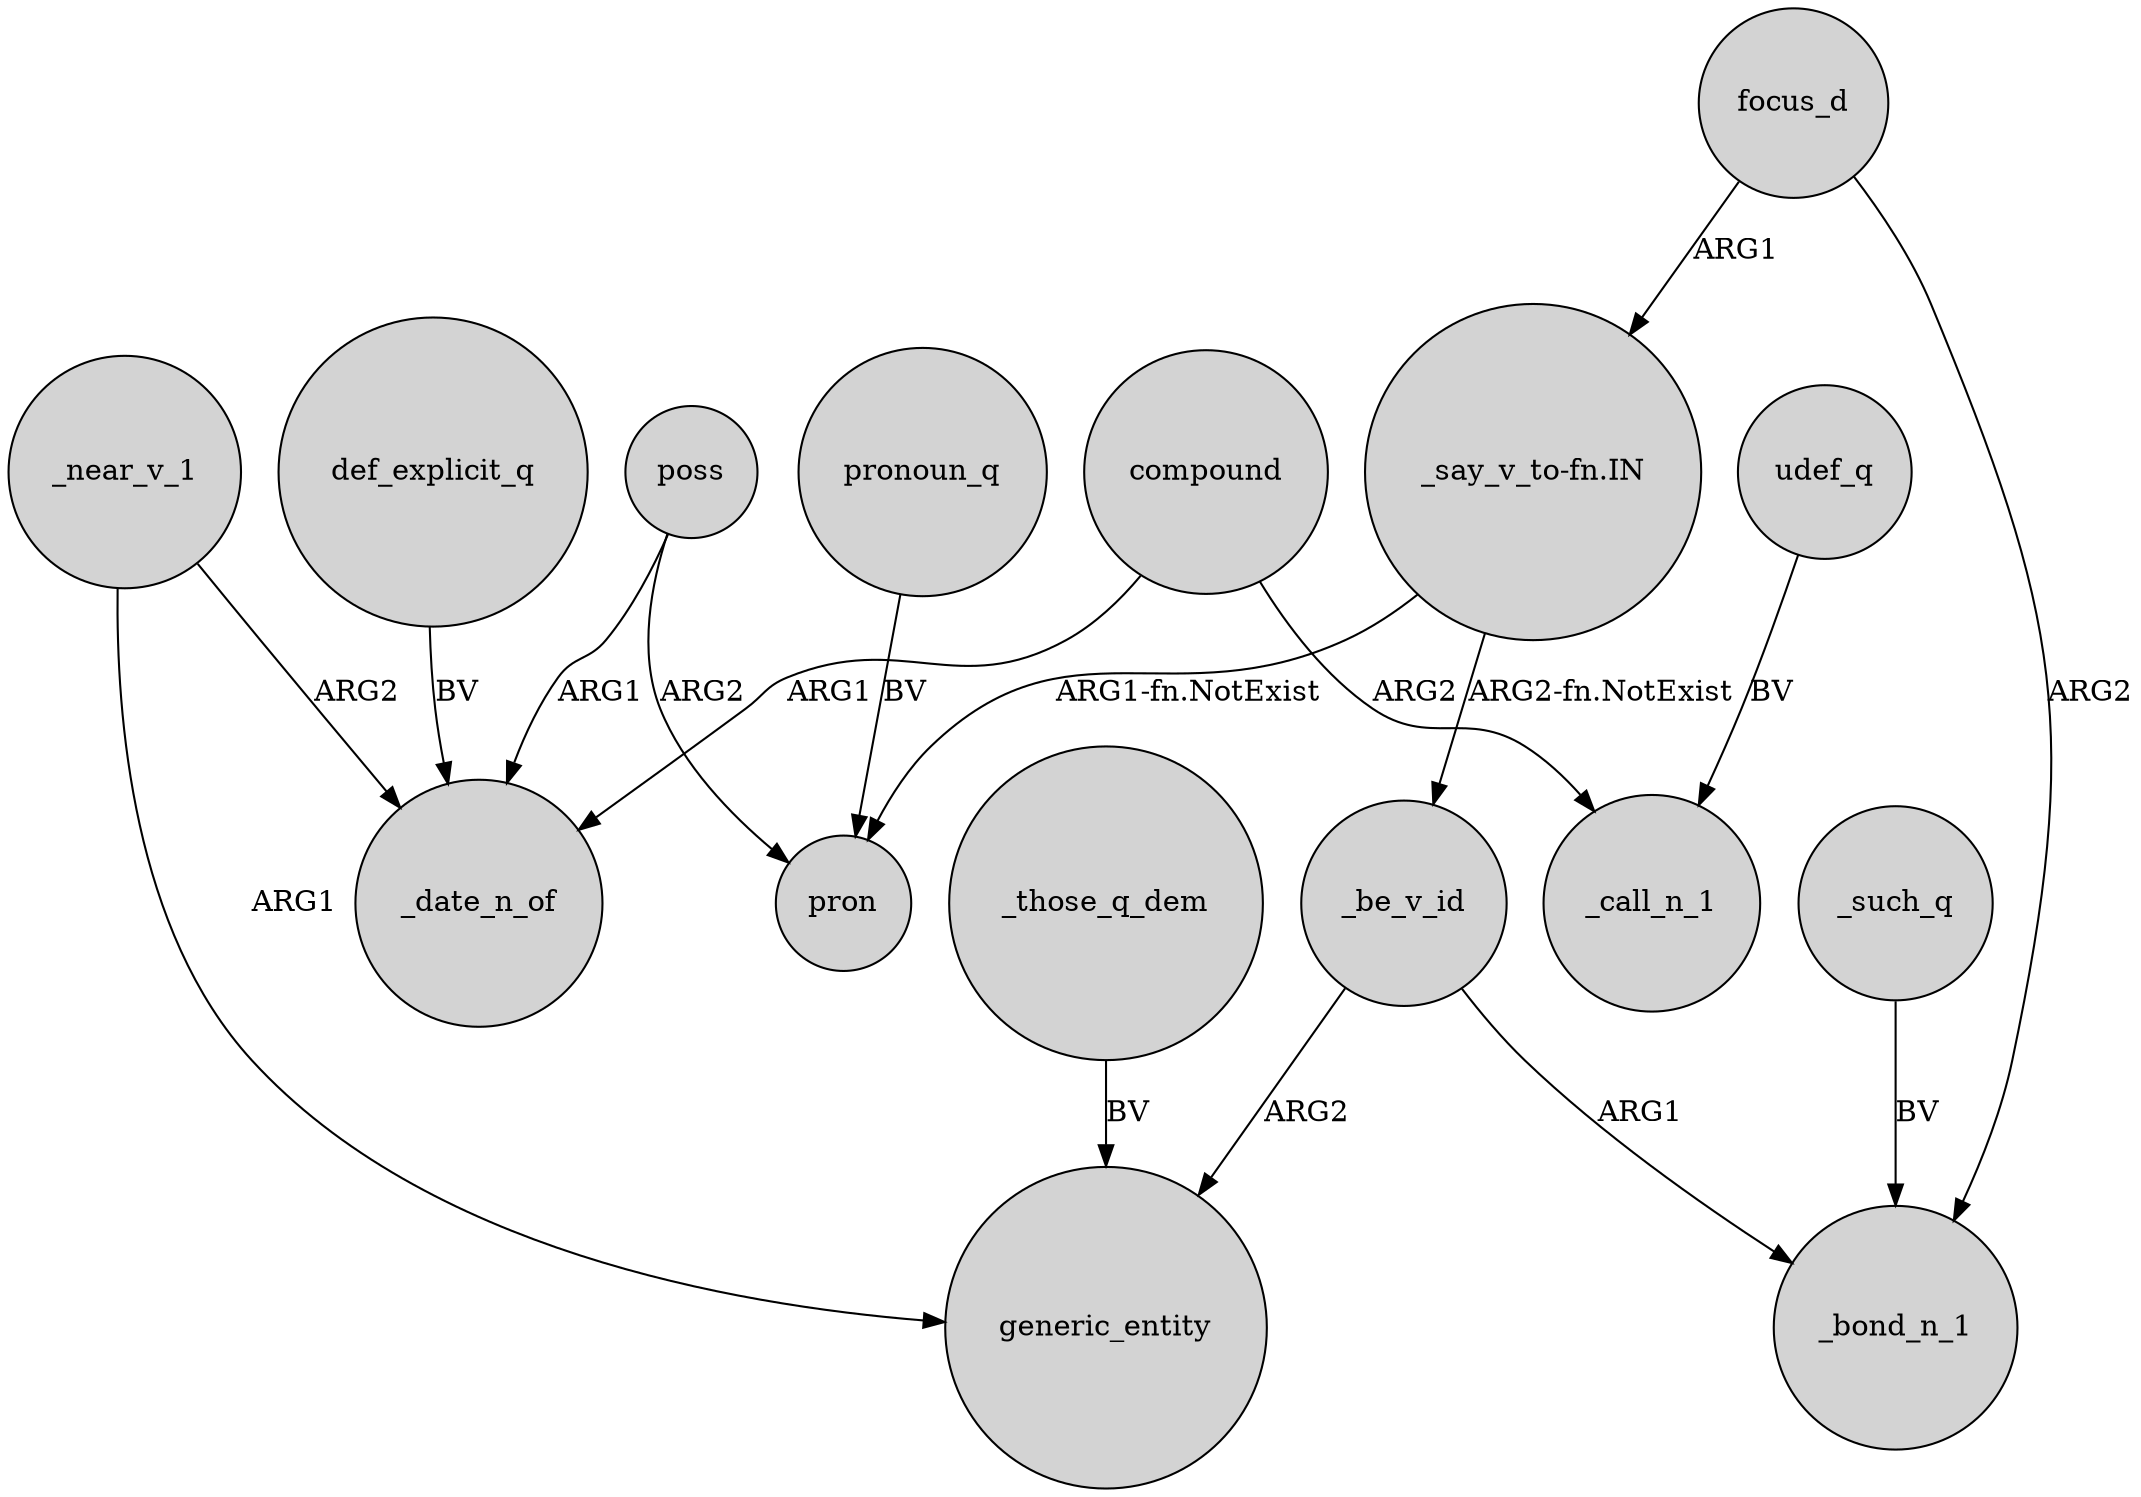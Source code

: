 digraph {
	node [shape=circle style=filled]
	poss -> _date_n_of [label=ARG1]
	"_say_v_to-fn.IN" -> _be_v_id [label="ARG2-fn.NotExist"]
	focus_d -> _bond_n_1 [label=ARG2]
	_near_v_1 -> _date_n_of [label=ARG2]
	pronoun_q -> pron [label=BV]
	def_explicit_q -> _date_n_of [label=BV]
	poss -> pron [label=ARG2]
	compound -> _date_n_of [label=ARG1]
	_such_q -> _bond_n_1 [label=BV]
	_near_v_1 -> generic_entity [label=ARG1]
	_be_v_id -> generic_entity [label=ARG2]
	udef_q -> _call_n_1 [label=BV]
	_those_q_dem -> generic_entity [label=BV]
	_be_v_id -> _bond_n_1 [label=ARG1]
	compound -> _call_n_1 [label=ARG2]
	focus_d -> "_say_v_to-fn.IN" [label=ARG1]
	"_say_v_to-fn.IN" -> pron [label="ARG1-fn.NotExist"]
}
